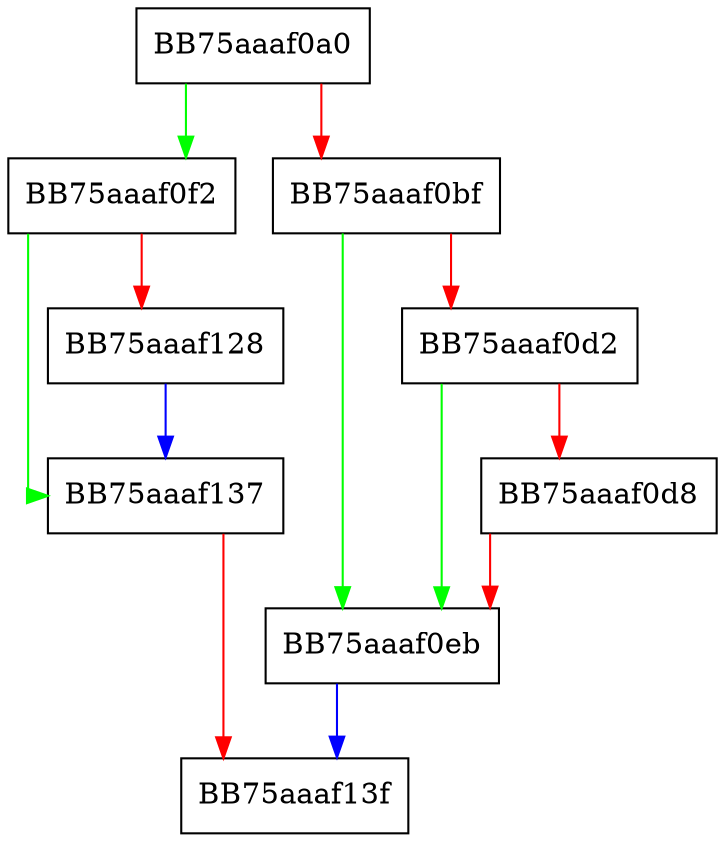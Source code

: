 digraph Delete {
  node [shape="box"];
  graph [splines=ortho];
  BB75aaaf0a0 -> BB75aaaf0f2 [color="green"];
  BB75aaaf0a0 -> BB75aaaf0bf [color="red"];
  BB75aaaf0bf -> BB75aaaf0eb [color="green"];
  BB75aaaf0bf -> BB75aaaf0d2 [color="red"];
  BB75aaaf0d2 -> BB75aaaf0eb [color="green"];
  BB75aaaf0d2 -> BB75aaaf0d8 [color="red"];
  BB75aaaf0d8 -> BB75aaaf0eb [color="red"];
  BB75aaaf0eb -> BB75aaaf13f [color="blue"];
  BB75aaaf0f2 -> BB75aaaf137 [color="green"];
  BB75aaaf0f2 -> BB75aaaf128 [color="red"];
  BB75aaaf128 -> BB75aaaf137 [color="blue"];
  BB75aaaf137 -> BB75aaaf13f [color="red"];
}